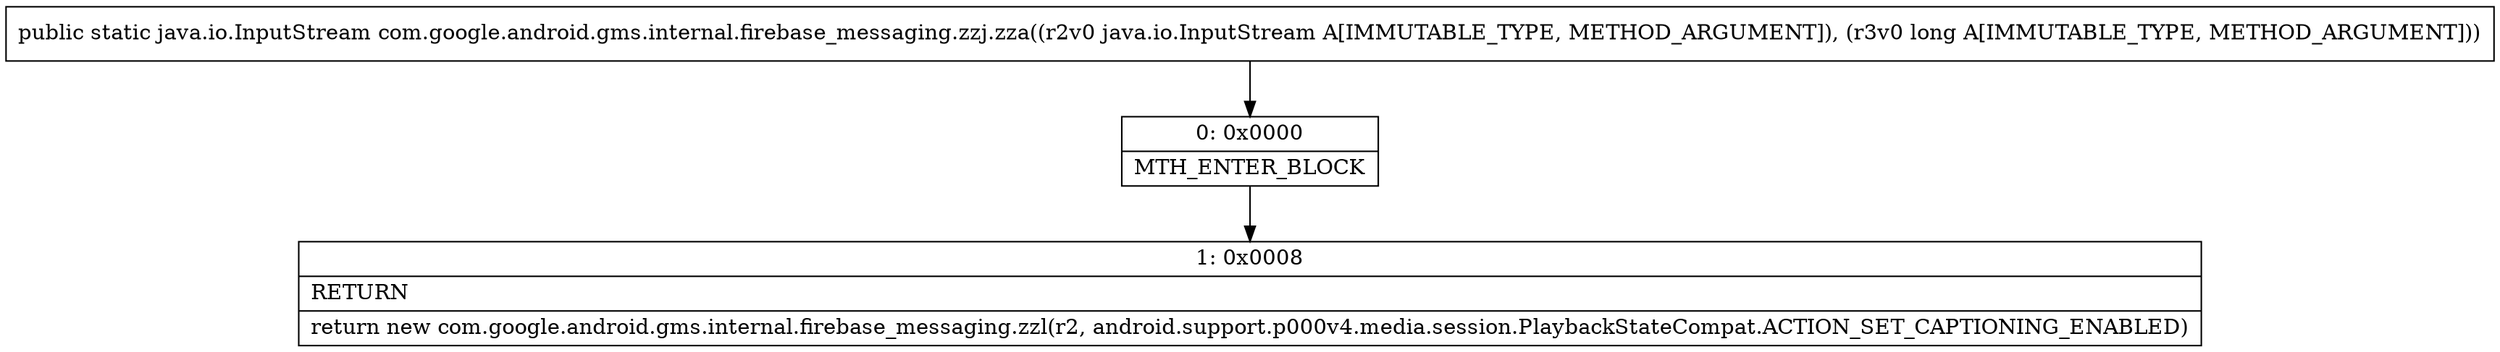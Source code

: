 digraph "CFG forcom.google.android.gms.internal.firebase_messaging.zzj.zza(Ljava\/io\/InputStream;J)Ljava\/io\/InputStream;" {
Node_0 [shape=record,label="{0\:\ 0x0000|MTH_ENTER_BLOCK\l}"];
Node_1 [shape=record,label="{1\:\ 0x0008|RETURN\l|return new com.google.android.gms.internal.firebase_messaging.zzl(r2, android.support.p000v4.media.session.PlaybackStateCompat.ACTION_SET_CAPTIONING_ENABLED)\l}"];
MethodNode[shape=record,label="{public static java.io.InputStream com.google.android.gms.internal.firebase_messaging.zzj.zza((r2v0 java.io.InputStream A[IMMUTABLE_TYPE, METHOD_ARGUMENT]), (r3v0 long A[IMMUTABLE_TYPE, METHOD_ARGUMENT])) }"];
MethodNode -> Node_0;
Node_0 -> Node_1;
}

